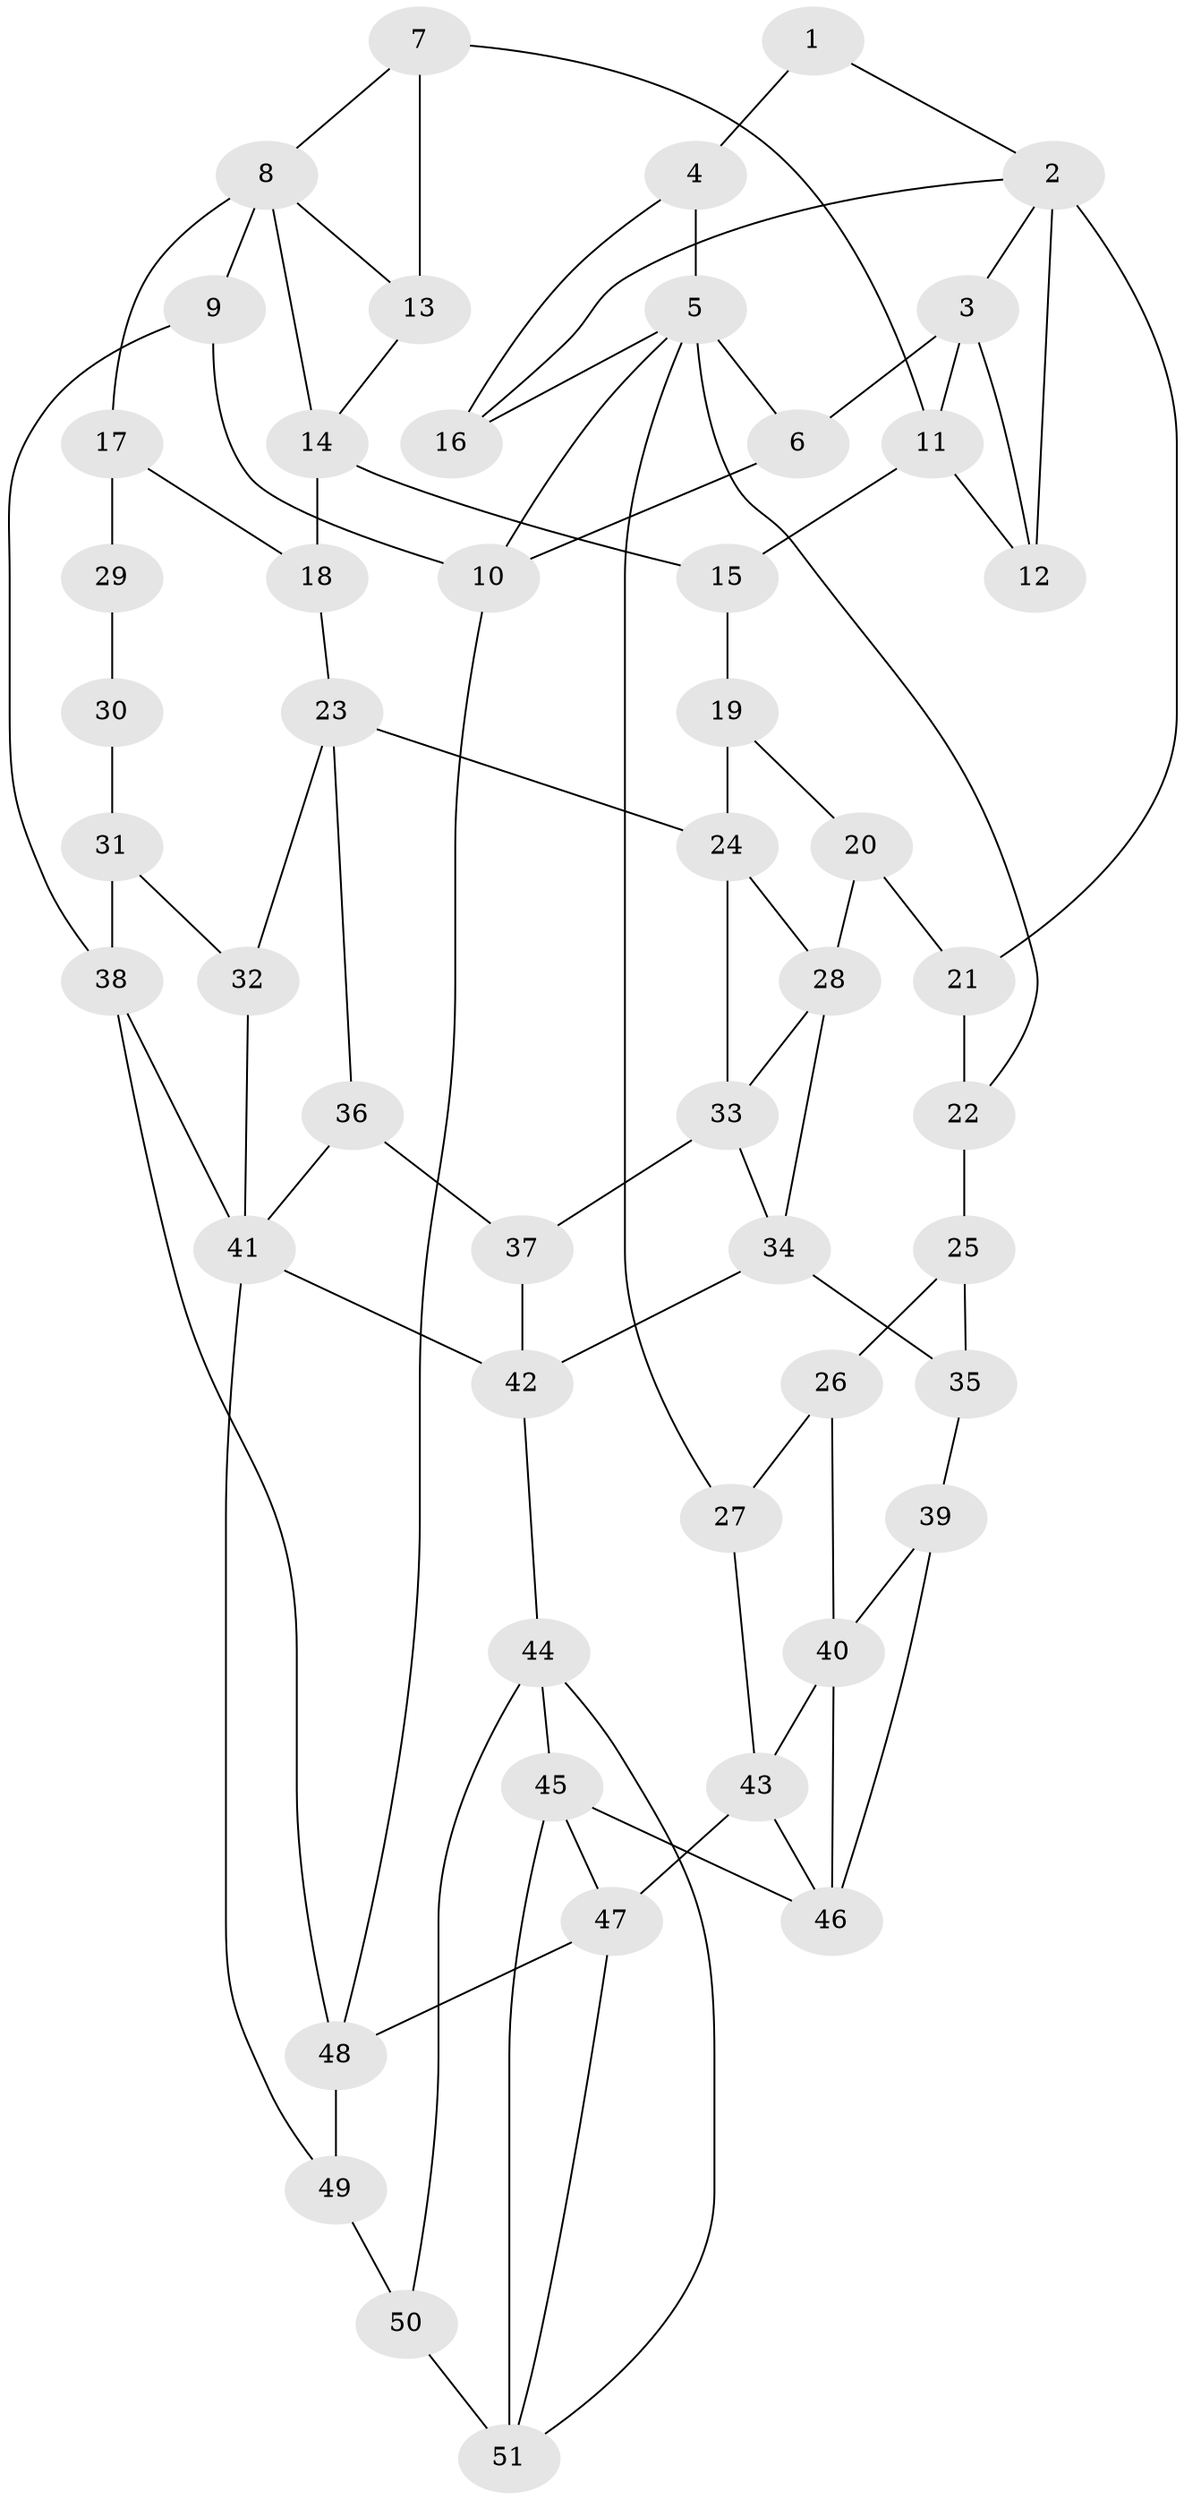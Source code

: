 // original degree distribution, {3: 0.031746031746031744, 4: 0.1746031746031746, 5: 0.6031746031746031, 6: 0.19047619047619047}
// Generated by graph-tools (version 1.1) at 2025/54/03/04/25 22:54:20]
// undirected, 51 vertices, 89 edges
graph export_dot {
  node [color=gray90,style=filled];
  1;
  2;
  3;
  4;
  5;
  6;
  7;
  8;
  9;
  10;
  11;
  12;
  13;
  14;
  15;
  16;
  17;
  18;
  19;
  20;
  21;
  22;
  23;
  24;
  25;
  26;
  27;
  28;
  29;
  30;
  31;
  32;
  33;
  34;
  35;
  36;
  37;
  38;
  39;
  40;
  41;
  42;
  43;
  44;
  45;
  46;
  47;
  48;
  49;
  50;
  51;
  1 -- 2 [weight=1.0];
  1 -- 4 [weight=1.0];
  2 -- 3 [weight=1.0];
  2 -- 12 [weight=1.0];
  2 -- 16 [weight=1.0];
  2 -- 21 [weight=2.0];
  3 -- 6 [weight=1.0];
  3 -- 11 [weight=1.0];
  3 -- 12 [weight=1.0];
  4 -- 5 [weight=1.0];
  4 -- 16 [weight=1.0];
  5 -- 6 [weight=1.0];
  5 -- 10 [weight=1.0];
  5 -- 16 [weight=1.0];
  5 -- 22 [weight=1.0];
  5 -- 27 [weight=1.0];
  6 -- 10 [weight=1.0];
  7 -- 8 [weight=1.0];
  7 -- 11 [weight=1.0];
  7 -- 13 [weight=1.0];
  8 -- 9 [weight=2.0];
  8 -- 13 [weight=1.0];
  8 -- 14 [weight=1.0];
  8 -- 17 [weight=1.0];
  9 -- 10 [weight=1.0];
  9 -- 38 [weight=1.0];
  10 -- 48 [weight=1.0];
  11 -- 12 [weight=1.0];
  11 -- 15 [weight=1.0];
  13 -- 14 [weight=1.0];
  14 -- 15 [weight=2.0];
  14 -- 18 [weight=2.0];
  15 -- 19 [weight=1.0];
  17 -- 18 [weight=2.0];
  17 -- 29 [weight=2.0];
  18 -- 23 [weight=1.0];
  19 -- 20 [weight=1.0];
  19 -- 24 [weight=1.0];
  20 -- 21 [weight=2.0];
  20 -- 28 [weight=2.0];
  21 -- 22 [weight=2.0];
  22 -- 25 [weight=2.0];
  23 -- 24 [weight=1.0];
  23 -- 32 [weight=1.0];
  23 -- 36 [weight=1.0];
  24 -- 28 [weight=1.0];
  24 -- 33 [weight=1.0];
  25 -- 26 [weight=2.0];
  25 -- 35 [weight=1.0];
  26 -- 27 [weight=1.0];
  26 -- 40 [weight=2.0];
  27 -- 43 [weight=1.0];
  28 -- 33 [weight=2.0];
  28 -- 34 [weight=1.0];
  29 -- 30 [weight=4.0];
  30 -- 31 [weight=2.0];
  31 -- 32 [weight=2.0];
  31 -- 38 [weight=2.0];
  32 -- 41 [weight=1.0];
  33 -- 34 [weight=1.0];
  33 -- 37 [weight=2.0];
  34 -- 35 [weight=1.0];
  34 -- 42 [weight=1.0];
  35 -- 39 [weight=1.0];
  36 -- 37 [weight=2.0];
  36 -- 41 [weight=1.0];
  37 -- 42 [weight=1.0];
  38 -- 41 [weight=1.0];
  38 -- 48 [weight=1.0];
  39 -- 40 [weight=1.0];
  39 -- 46 [weight=1.0];
  40 -- 43 [weight=1.0];
  40 -- 46 [weight=2.0];
  41 -- 42 [weight=1.0];
  41 -- 49 [weight=2.0];
  42 -- 44 [weight=1.0];
  43 -- 46 [weight=1.0];
  43 -- 47 [weight=1.0];
  44 -- 45 [weight=1.0];
  44 -- 50 [weight=1.0];
  44 -- 51 [weight=1.0];
  45 -- 46 [weight=2.0];
  45 -- 47 [weight=1.0];
  45 -- 51 [weight=1.0];
  47 -- 48 [weight=1.0];
  47 -- 51 [weight=1.0];
  48 -- 49 [weight=1.0];
  49 -- 50 [weight=2.0];
  50 -- 51 [weight=2.0];
}
